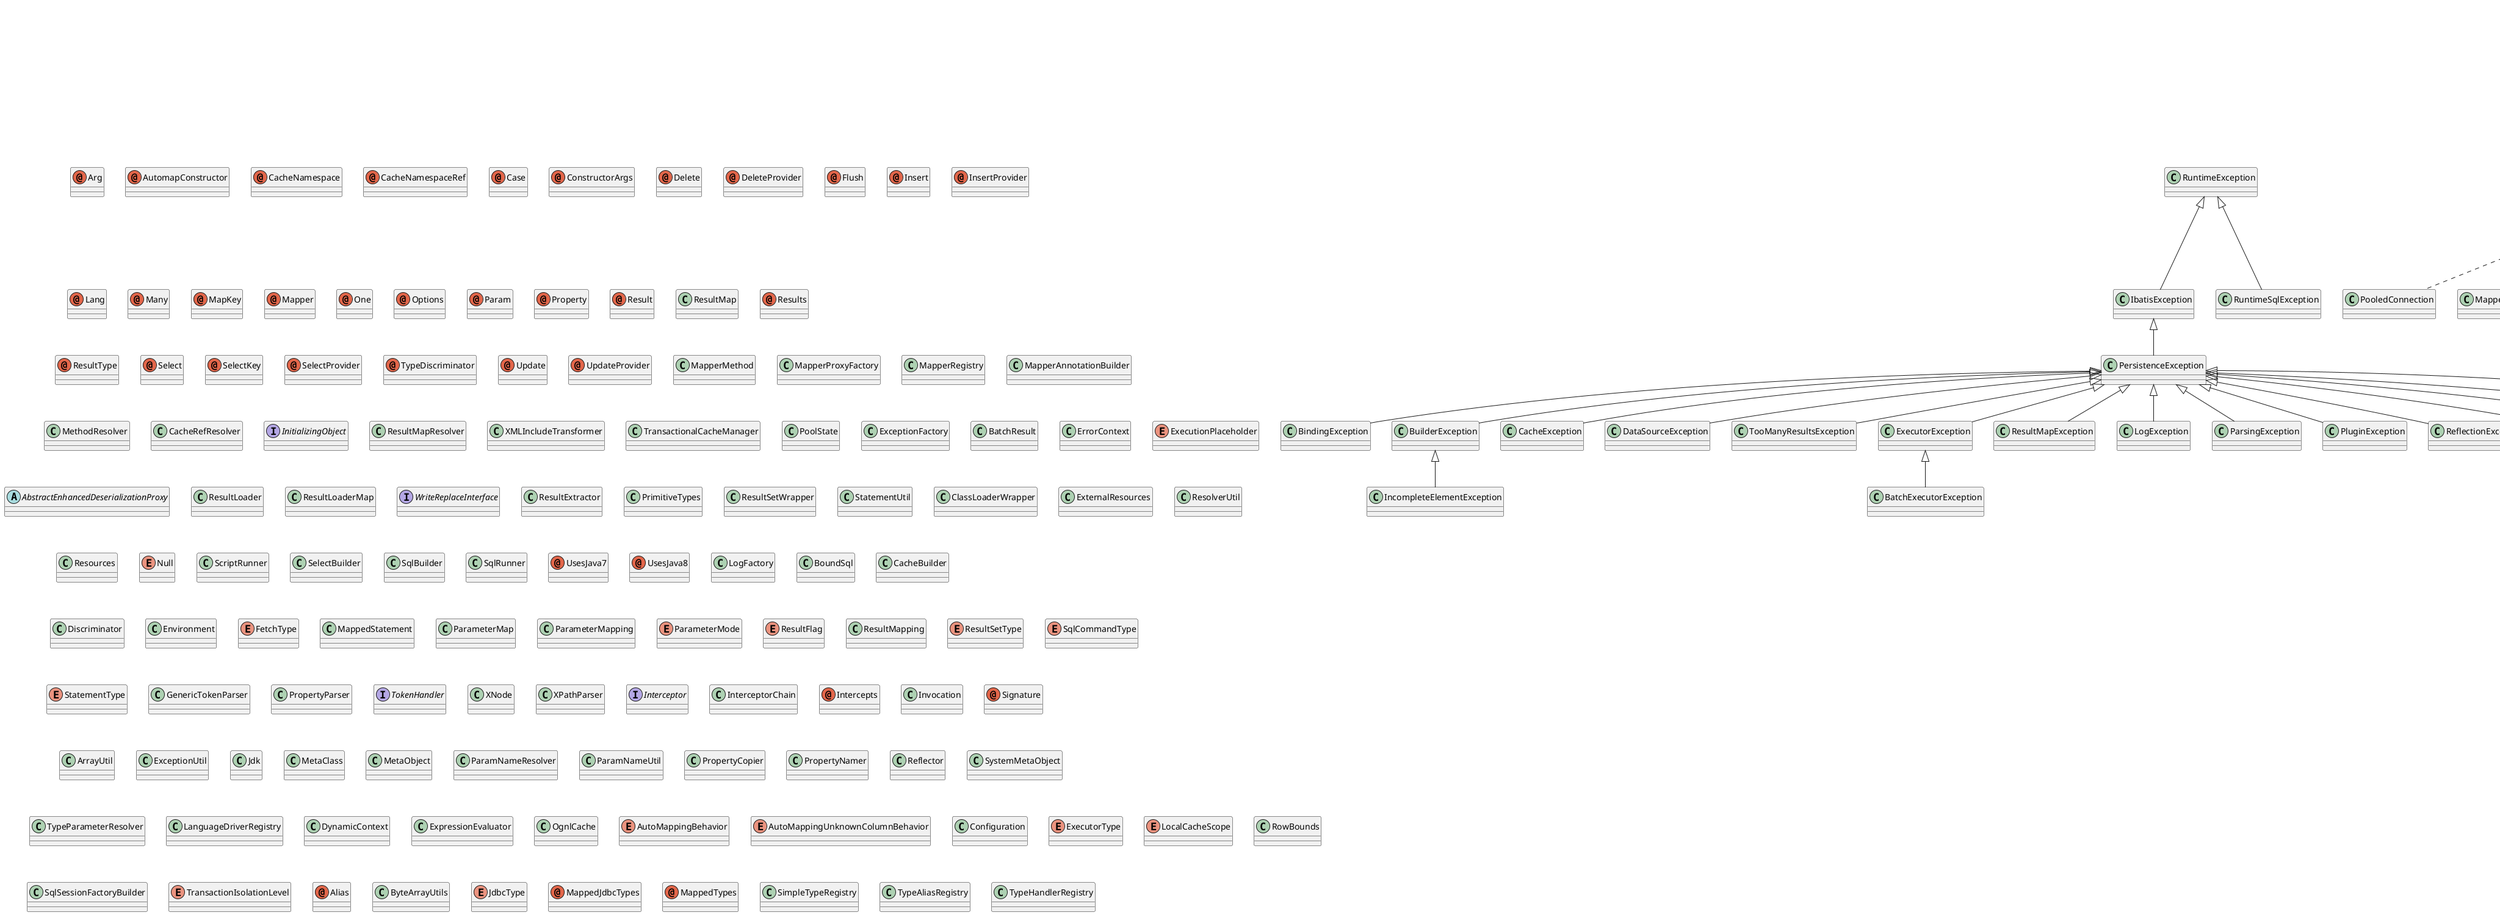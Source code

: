 @startuml

annotation Arg
annotation AutomapConstructor
annotation CacheNamespace
annotation CacheNamespaceRef
annotation Case
annotation ConstructorArgs
annotation Delete
annotation DeleteProvider
annotation Flush
annotation Insert
annotation InsertProvider
annotation Lang
annotation Many
annotation MapKey
annotation Mapper
annotation One
annotation Options

annotation Param
annotation Property
annotation Result
annotation ResultMap
annotation Results
annotation ResultType
annotation Select
annotation SelectKey
annotation SelectProvider
annotation TypeDiscriminator
annotation Update
annotation UpdateProvider
class BindingException extends PersistenceException
class MapperMethod
class MapperProxy implements InvocationHandler, Serializable
class MapperProxyFactory
class MapperRegistry

class MapperAnnotationBuilder
class MethodResolver

class ProviderSqlSource implements SqlSource
abstract class BaseBuilder
class BuilderException extends PersistenceException
class CacheRefResolver
class IncompleteElementException extends BuilderException
interface InitializingObject
class MapperBuilderAssistant extends BaseBuilder

class ParameterExpression extends HashMap
class ResultMapResolver
class SqlSourceBuilder extends BaseBuilder
class StaticSqlSource implements SqlSource

class XMLConfigBuilder extends BaseBuilder
class XMLIncludeTransformer
class XMLMapperBuilder extends BaseBuilder
class XMLMapperEntityResolver implements EntityResolver
class XMLStatementBuilder extends BaseBuilder
interface Cache
class CacheException extends PersistenceException
class CacheKey implements Cloneable, Serializable
class BlockingCache implements Cache
class FifoCache implements Cache
class LoggingCache implements Cache
class LruCache implements Cache

class ScheduledCache implements Cache
class SerializedCache implements Cache
class SoftCache implements Cache
class SynchronizedCache implements Cache
class TransactionalCache implements Cache
class WeakCache implements Cache

class PerpetualCache implements Cache
 class NullCacheKey extends CacheKey

class TransactionalCacheManager
interface Cursor extends Closeable, Iterable
class DefaultCursor implements Cursor


class DataSourceException extends PersistenceException
interface DataSourceFactory
class JndiDataSourceFactory implements DataSourceFactory



class PooledConnection implements InvocationHandler
class PooledDataSource implements DataSource
class PooledDataSourceFactory extends UnpooledDataSourceFactory
class PoolState

class UnpooledDataSource implements DataSource
class UnpooledDataSourceFactory implements DataSourceFactory
class ExceptionFactory
class IbatisException extends RuntimeException

class PersistenceException extends IbatisException
class TooManyResultsException extends PersistenceException
abstract class BaseExecutor implements Executor
class BatchExecutor extends BaseExecutor
class BatchExecutorException extends ExecutorException
class BatchResult
class CachingExecutor implements Executor
class ErrorContext
enum ExecutionPlaceholder
interface Executor
class ExecutorException extends PersistenceException
class Jdbc3KeyGenerator implements KeyGenerator
interface KeyGenerator
class NoKeyGenerator implements KeyGenerator

class SelectKeyGenerator implements KeyGenerator
abstract class AbstractEnhancedDeserializationProxy
abstract class AbstractSerialStateHolder implements Externalizable
class CglibProxyFactory implements ProxyFactory
class CglibSerialStateHolder extends AbstractSerialStateHolder

class CglibProxyFactory extends org.apache.ibatis.executor.loader.cglib.CglibProxyFactory
class JavassistProxyFactory implements org.apache.ibatis.executor.loader.ProxyFactory
class JavassistSerialStateHolder extends AbstractSerialStateHolder

 class JavassistProxyFactory extends org.apache.ibatis.executor.loader.javassist.JavassistProxyFactory

interface ProxyFactory
class ResultLoader
class ResultLoaderMap
interface WriteReplaceInterface


interface ParameterHandler
class DefaultMapResultHandler implements ResultHandler
class DefaultResultContext implements ResultContext
class DefaultResultHandler implements ResultHandler

class ResultMapException extends PersistenceException
class ResultExtractor
class DefaultResultSetHandler implements ResultSetHandler

class PrimitiveTypes
interface ResultSetHandler
class ResultSetWrapper
class ReuseExecutor extends BaseExecutor
class SimpleExecutor extends BaseExecutor
abstract class BaseStatementHandler implements StatementHandler
class CallableStatementHandler extends BaseStatementHandler

class PreparedStatementHandler extends BaseStatementHandler
class RoutingStatementHandler implements StatementHandler
class SimpleStatementHandler extends BaseStatementHandler
interface StatementHandler
class StatementUtil
class ClassLoaderWrapper
class DefaultVFS extends VFS
class ExternalResources
class JBoss6VFS extends VFS

class ResolverUtil
class Resources
abstract class VFS
abstract class AbstractSQL
enum Null

class RuntimeSqlException extends RuntimeException
class ScriptRunner
class SelectBuilder
class SQL extends AbstractSQL
class SqlBuilder
class SqlRunner
annotation UsesJava7
annotation UsesJava8
class JakartaCommonsLoggingImpl implements org.apache.ibatis.logging.Log

abstract class BaseJdbcLogger
 class ConnectionLogger extends BaseJdbcLogger implements InvocationHandler

 class PreparedStatementLogger extends BaseJdbcLogger implements InvocationHandler
 class ResultSetLogger extends BaseJdbcLogger implements InvocationHandler
 class StatementLogger extends BaseJdbcLogger implements InvocationHandler
class Jdk14LoggingImpl implements Log

interface Log
class Log4jImpl implements Log

class Log4j2AbstractLoggerImpl implements Log
class Log4j2Impl implements Log
class Log4j2LoggerImpl implements Log

class LogException extends PersistenceException
 class LogFactory
class NoLoggingImpl implements Log



class Slf4jImpl implements Log
class Slf4jLocationAwareLoggerImpl implements Log
class Slf4jLoggerImpl implements Log

class StdOutImpl implements Log
class BoundSql
class CacheBuilder
interface DatabaseIdProvider
class DefaultDatabaseIdProvider extends VendorDatabaseIdProvider
class Discriminator
 class Environment
enum FetchType
 class MappedStatement

class ParameterMap
class ParameterMapping
enum ParameterMode
enum ResultFlag
class ResultMap
class ResultMapping
enum ResultSetType
enum SqlCommandType
interface SqlSource
enum StatementType
class VendorDatabaseIdProvider implements DatabaseIdProvider

class GenericTokenParser

class ParsingException extends PersistenceException
class PropertyParser
interface TokenHandler
class XNode
class XPathParser
interface Interceptor
class InterceptorChain
annotation Intercepts
class Invocation

class Plugin implements InvocationHandler
class PluginException extends PersistenceException
annotation Signature
class ArrayUtil
class DefaultReflectorFactory implements ReflectorFactory
class ExceptionUtil
class DefaultObjectFactory implements ObjectFactory, Serializable
interface ObjectFactory

class GetFieldInvoker implements Invoker
interface Invoker
class MethodInvoker implements Invoker

class SetFieldInvoker implements Invoker
class Jdk
class MetaClass
class MetaObject

class ParamNameResolver
class ParamNameUtil

 class PropertyCopier
 class PropertyNamer
class PropertyTokenizer implements Iterator
class ReflectionException extends PersistenceException
class Reflector
interface ReflectorFactory
 class SystemMetaObject
class TypeParameterResolver
abstract class BaseWrapper implements ObjectWrapper
class BeanWrapper extends BaseWrapper
class CollectionWrapper implements ObjectWrapper
class DefaultObjectWrapperFactory implements ObjectWrapperFactory
class MapWrapper extends BaseWrapper
interface ObjectWrapper
interface ObjectWrapperFactory

class DefaultParameterHandler implements ParameterHandler

class RawLanguageDriver extends XMLLanguageDriver
class RawSqlSource implements SqlSource
interface LanguageDriver
class LanguageDriverRegistry

class ScriptingException extends PersistenceException
class ChooseSqlNode implements SqlNode
class DynamicContext
class DynamicSqlSource implements SqlSource
class ExpressionEvaluator
class ForEachSqlNode implements SqlNode
class IfSqlNode implements SqlNode
class MixedSqlNode implements SqlNode
 class OgnlCache
class OgnlClassResolver implements ClassResolver

class SetSqlNode extends TrimSqlNode
interface SqlNode
class StaticTextSqlNode implements SqlNode
class TextSqlNode implements SqlNode
class TrimSqlNode implements SqlNode
class VarDeclSqlNode implements SqlNode
class WhereSqlNode extends TrimSqlNode
class XMLLanguageDriver implements LanguageDriver
class XMLScriptBuilder extends BaseBuilder
enum AutoMappingBehavior
enum AutoMappingUnknownColumnBehavior
class Configuration
class DefaultSqlSession implements SqlSession
class DefaultSqlSessionFactory implements SqlSessionFactory

enum ExecutorType
enum LocalCacheScope

interface ResultContext
interface ResultHandler
class RowBounds
interface SqlSession extends Closeable
class SqlSessionException extends PersistenceException
interface SqlSessionFactory
class SqlSessionFactoryBuilder
class SqlSessionManager implements SqlSessionFactory, SqlSession
enum TransactionIsolationLevel
class JdbcTransaction implements Transaction
class JdbcTransactionFactory implements TransactionFactory

class ManagedTransaction implements Transaction
class ManagedTransactionFactory implements TransactionFactory


interface Transaction
class TransactionException extends PersistenceException
interface TransactionFactory
annotation Alias
class ArrayTypeHandler extends BaseTypeHandler
abstract class BaseTypeHandler extends TypeReference implements TypeHandler
class BigDecimalTypeHandler extends BaseTypeHandler
class BigIntegerTypeHandler extends BaseTypeHandler
class BlobByteObjectArrayTypeHandler extends BaseTypeHandler
class BlobInputStreamTypeHandler extends BaseTypeHandler
class BlobTypeHandler extends BaseTypeHandler
class BooleanTypeHandler extends BaseTypeHandler
class ByteArrayTypeHandler extends BaseTypeHandler
class ByteArrayUtils
class ByteObjectArrayTypeHandler extends BaseTypeHandler
class ByteTypeHandler extends BaseTypeHandler
class CharacterTypeHandler extends BaseTypeHandler
class ClobReaderTypeHandler extends BaseTypeHandler
class ClobTypeHandler extends BaseTypeHandler
class DateOnlyTypeHandler extends BaseTypeHandler
class DateTypeHandler extends BaseTypeHandler
class DoubleTypeHandler extends BaseTypeHandler
class EnumOrdinalTypeHandler extends BaseTypeHandler
class EnumTypeHandler extends BaseTypeHandler
class FloatTypeHandler extends BaseTypeHandler
class IntegerTypeHandler extends BaseTypeHandler
enum JdbcType
class LongTypeHandler extends BaseTypeHandler
annotation MappedJdbcTypes
annotation MappedTypes
class NClobTypeHandler extends BaseTypeHandler
class NStringTypeHandler extends BaseTypeHandler
class ObjectTypeHandler extends BaseTypeHandler

class ShortTypeHandler extends BaseTypeHandler
class SimpleTypeRegistry
class SqlDateTypeHandler extends BaseTypeHandler
class SqlTimestampTypeHandler extends BaseTypeHandler
class SqlTimeTypeHandler extends BaseTypeHandler
class StringTypeHandler extends BaseTypeHandler
class TimeOnlyTypeHandler extends BaseTypeHandler
class TypeAliasRegistry
class TypeException extends PersistenceException
interface TypeHandler
 class TypeHandlerRegistry
abstract class TypeReference
class UnknownTypeHandler extends BaseTypeHandler


@enduml
